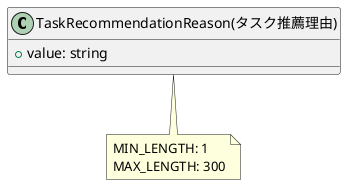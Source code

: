 @startuml RecommedationReason
class "TaskRecommendationReason(タスク推薦理由)" as TaskRecommendationReason {
    + value: string
}

note bottom of TaskRecommendationReason
    MIN_LENGTH: 1
    MAX_LENGTH: 300
end note
@enduml